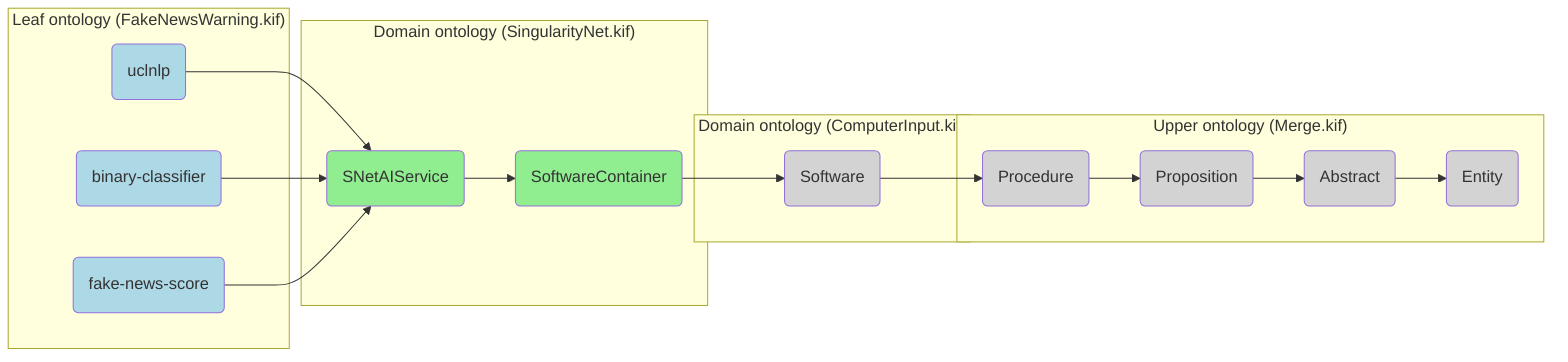 graph LR
	subgraph "Upper ontology (Merge.kif)"
		Entity(Entity)
		Abstract(Abstract)
		Proposition(Proposition)
		Procedure(Procedure)
	end
	subgraph "Domain ontology (ComputerInput.kif)"
		Software(Software)
	end
	subgraph "Domain ontology (SingularityNet.kif)"
	    SoftwareContainer(SoftwareContainer)
	    SNetAIService(SNetAIService)
	end
	subgraph "Leaf ontology (FakeNewsWarning.kif)"
	    uclnlp(uclnlp)
	    binary-classifier(binary-classifier)
	    fake-news-score(fake-news-score)
	 end
Abstract --> Entity
Proposition --> Abstract
Procedure --> Proposition
Software --> Procedure
SoftwareContainer --> Software
SNetAIService --> SoftwareContainer
uclnlp --> SNetAIService
binary-classifier --> SNetAIService
fake-news-score --> SNetAIService


classDef blue fill:lightblue
classDef green fill:lightgreen
classDef gray fill:lightgray
classDef red fill:red
class Entity,Abstract,Proposition,Procedure gray
class Software gray
class SNetAIService,SoftwareContainer green
class binary-classifier,fake-news-score,uclnlp blue